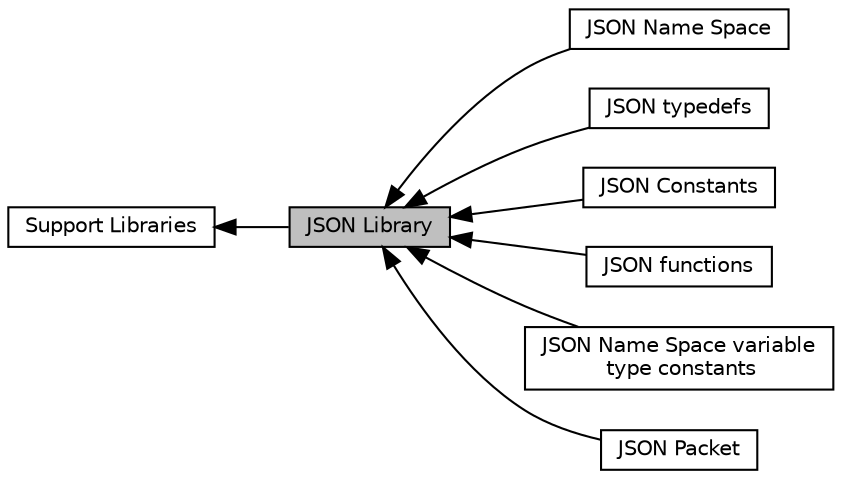 digraph "JSON Library"
{
  edge [fontname="Helvetica",fontsize="10",labelfontname="Helvetica",labelfontsize="10"];
  node [fontname="Helvetica",fontsize="10",shape=record];
  rankdir=LR;
  Node5 [label="JSON Name Space",height=0.2,width=0.4,color="black", fillcolor="white", style="filled",URL="$group__jsonlib__namespace.html"];
  Node1 [label="Support Libraries",height=0.2,width=0.4,color="black", fillcolor="white", style="filled",URL="$group__support.html"];
  Node4 [label="JSON typedefs",height=0.2,width=0.4,color="black", fillcolor="white", style="filled",URL="$group__jsonlib__typedefs.html"];
  Node3 [label="JSON Constants",height=0.2,width=0.4,color="black", fillcolor="white", style="filled",URL="$group__jsonlib__constants.html"];
  Node7 [label="JSON functions",height=0.2,width=0.4,color="black", fillcolor="white", style="filled",URL="$group__jsonlib__functions.html"];
  Node0 [label="JSON Library",height=0.2,width=0.4,color="black", fillcolor="grey75", style="filled", fontcolor="black"];
  Node2 [label="JSON Name Space variable\l type constants",height=0.2,width=0.4,color="black", fillcolor="white", style="filled",URL="$group__jsonlib__type.html"];
  Node6 [label="JSON Packet",height=0.2,width=0.4,color="black", fillcolor="white", style="filled",URL="$group__jsonlib__packet.html"];
  Node1->Node0 [shape=plaintext, dir="back", style="solid"];
  Node0->Node2 [shape=plaintext, dir="back", style="solid"];
  Node0->Node3 [shape=plaintext, dir="back", style="solid"];
  Node0->Node4 [shape=plaintext, dir="back", style="solid"];
  Node0->Node5 [shape=plaintext, dir="back", style="solid"];
  Node0->Node6 [shape=plaintext, dir="back", style="solid"];
  Node0->Node7 [shape=plaintext, dir="back", style="solid"];
}
